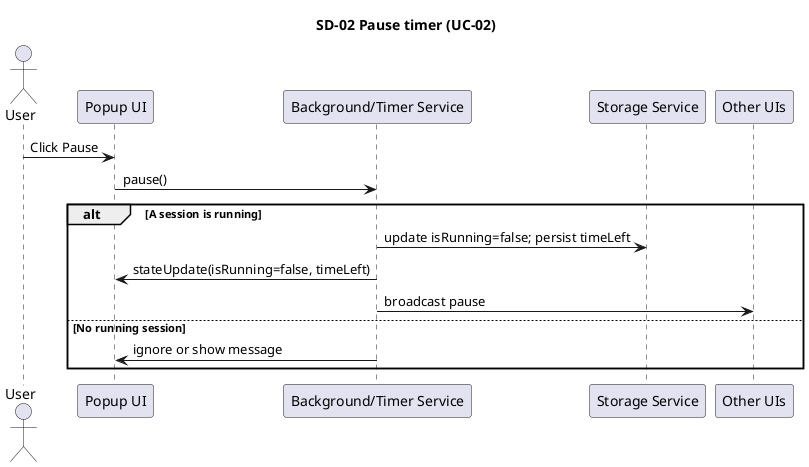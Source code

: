 @startuml
title SD-02 Pause timer (UC-02)
actor User
participant "Popup UI" as Popup
participant "Background/Timer Service" as Timer
participant "Storage Service" as Storage

User -> Popup: Click Pause
Popup -> Timer: pause()
alt A session is running
  Timer -> Storage: update isRunning=false; persist timeLeft
  Timer -> Popup: stateUpdate(isRunning=false, timeLeft)
  Timer -> "Other UIs" as UIs: broadcast pause
else No running session
  Timer -> Popup: ignore or show message
end
@enduml

